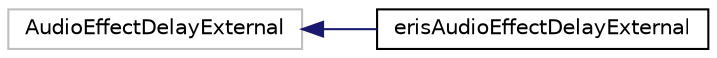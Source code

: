digraph "Graphical Class Hierarchy"
{
 // LATEX_PDF_SIZE
  edge [fontname="Helvetica",fontsize="10",labelfontname="Helvetica",labelfontsize="10"];
  node [fontname="Helvetica",fontsize="10",shape=record];
  rankdir="LR";
  Node285 [label="AudioEffectDelayExternal",height=0.2,width=0.4,color="grey75", fillcolor="white", style="filled",tooltip=" "];
  Node285 -> Node0 [dir="back",color="midnightblue",fontsize="10",style="solid",fontname="Helvetica"];
  Node0 [label="erisAudioEffectDelayExternal",height=0.2,width=0.4,color="black", fillcolor="white", style="filled",URL="$classeris_audio_effect_delay_external.html",tooltip=" "];
}

